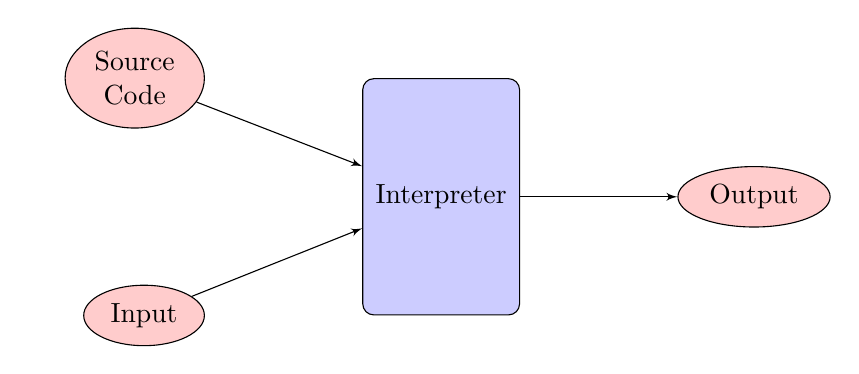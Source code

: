 
% Define block styles
\tikzstyle{decision} = [diamond, draw, fill=blue!20, 
    text width=4.5em, text badly centered, node distance=3cm, inner sep=0pt]
\tikzstyle{block} = [rectangle, draw, fill=blue!20, 
    text width=5em, text centered, rounded corners, minimum height=1cm]
\tikzstyle{line} = [draw, -latex']
\tikzstyle{cloud} = [draw, ellipse,fill=red!20, node distance=3cm,
    minimum height=2em]
    
\begin{tikzpicture}[node distance = 2cm, auto]
    % Place nodes
    \node [block, minimum height=3cm] (interpreter) {Interpreter};
    \node [cloud, align=center, left= of interpreter.north] (source) {Source \\ Code};
    \node [cloud, left= of interpreter.south] (input) {Input};
    \node [cloud, right= of interpreter.center] (output) {Output};
    % Draw edges
    \path [line] (source) -> (interpreter);
    \path [line] (input) -> (interpreter);
    \path [line] (interpreter) -> (output);
\end{tikzpicture}
